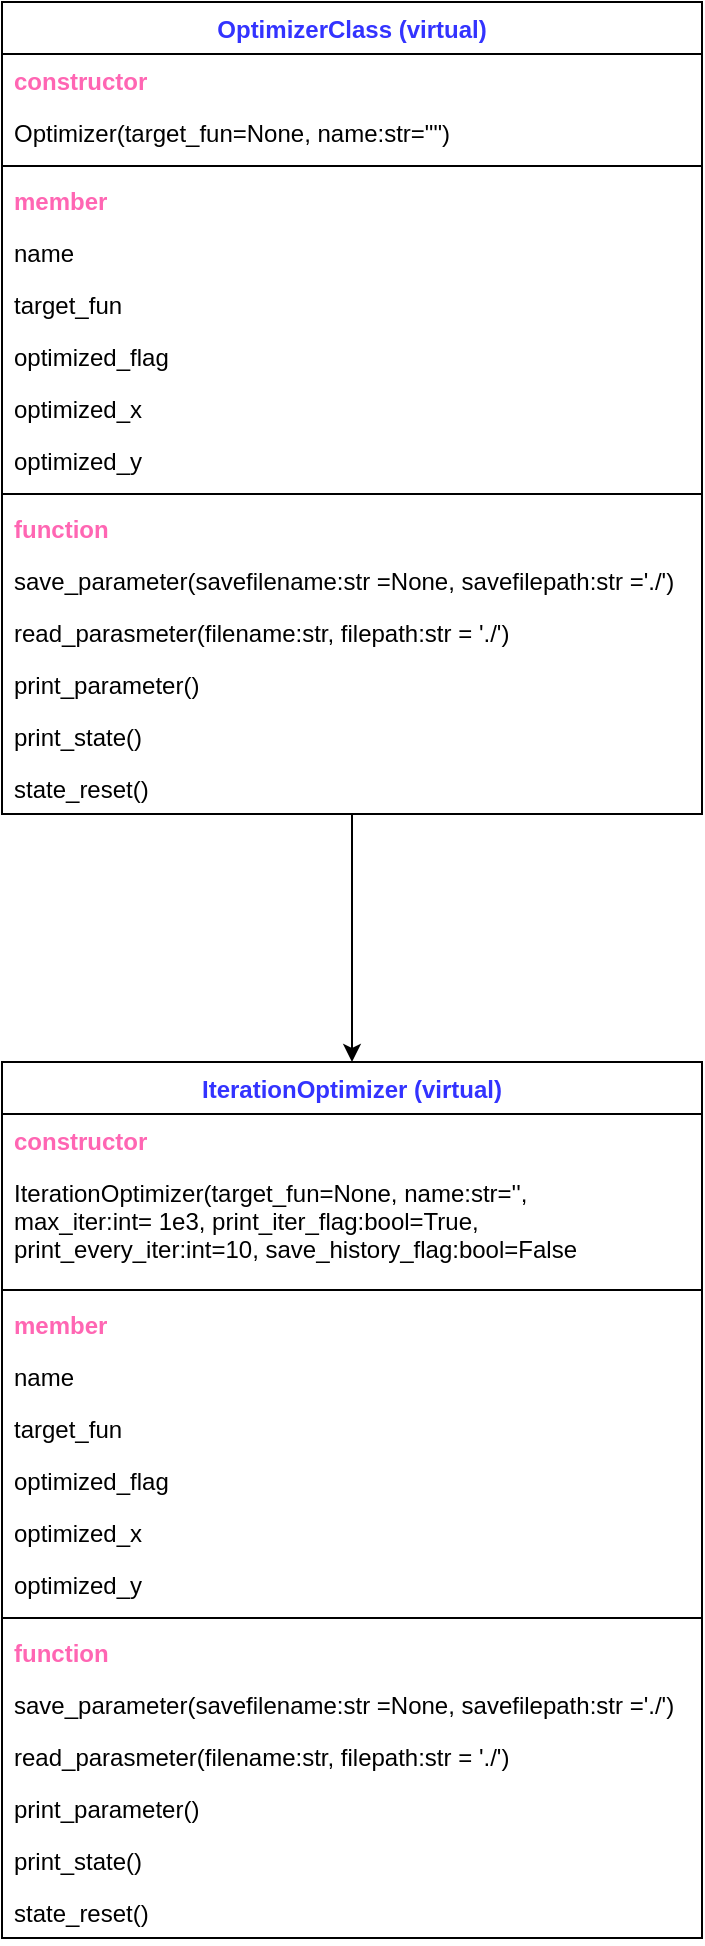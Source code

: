 <mxfile version="16.1.2" type="device"><diagram id="C5RBs43oDa-KdzZeNtuy" name="Page-1"><mxGraphModel dx="1731" dy="1260" grid="1" gridSize="10" guides="1" tooltips="1" connect="1" arrows="1" fold="1" page="1" pageScale="1" pageWidth="827" pageHeight="1169" math="0" shadow="0"><root><mxCell id="WIyWlLk6GJQsqaUBKTNV-0"/><mxCell id="WIyWlLk6GJQsqaUBKTNV-1" parent="WIyWlLk6GJQsqaUBKTNV-0"/><mxCell id="B1mhWNz9-cM9VulwQgAh-54" value="" style="edgeStyle=orthogonalEdgeStyle;rounded=0;orthogonalLoop=1;jettySize=auto;html=1;fontColor=#FF66B3;" edge="1" parent="WIyWlLk6GJQsqaUBKTNV-1" source="zkfFHV4jXpPFQw0GAbJ--0" target="B1mhWNz9-cM9VulwQgAh-37"><mxGeometry relative="1" as="geometry"/></mxCell><mxCell id="zkfFHV4jXpPFQw0GAbJ--0" value="OptimizerClass (virtual)" style="swimlane;fontStyle=1;align=center;verticalAlign=top;childLayout=stackLayout;horizontal=1;startSize=26;horizontalStack=0;resizeParent=1;resizeLast=0;collapsible=1;marginBottom=0;rounded=0;shadow=0;strokeWidth=1;fontColor=#3333FF;" parent="WIyWlLk6GJQsqaUBKTNV-1" vertex="1"><mxGeometry x="40" y="20" width="350" height="406" as="geometry"><mxRectangle x="170" y="50" width="160" height="26" as="alternateBounds"/></mxGeometry></mxCell><mxCell id="B1mhWNz9-cM9VulwQgAh-12" value="constructor" style="text;align=left;verticalAlign=top;spacingLeft=4;spacingRight=4;overflow=hidden;rotatable=0;points=[[0,0.5],[1,0.5]];portConstraint=eastwest;rounded=0;shadow=0;html=0;fontColor=#FF66B3;fontStyle=1" vertex="1" parent="zkfFHV4jXpPFQw0GAbJ--0"><mxGeometry y="26" width="350" height="26" as="geometry"/></mxCell><mxCell id="B1mhWNz9-cM9VulwQgAh-15" value="Optimizer(target_fun=None, name:str=&quot;&quot;)" style="text;align=left;verticalAlign=top;spacingLeft=4;spacingRight=4;overflow=hidden;rotatable=0;points=[[0,0.5],[1,0.5]];portConstraint=eastwest;rounded=0;shadow=0;html=0;" vertex="1" parent="zkfFHV4jXpPFQw0GAbJ--0"><mxGeometry y="52" width="350" height="26" as="geometry"/></mxCell><mxCell id="B1mhWNz9-cM9VulwQgAh-13" value="" style="line;html=1;strokeWidth=1;align=left;verticalAlign=middle;spacingTop=-1;spacingLeft=3;spacingRight=3;rotatable=0;labelPosition=right;points=[];portConstraint=eastwest;" vertex="1" parent="zkfFHV4jXpPFQw0GAbJ--0"><mxGeometry y="78" width="350" height="8" as="geometry"/></mxCell><mxCell id="B1mhWNz9-cM9VulwQgAh-10" value="member" style="text;align=left;verticalAlign=top;spacingLeft=4;spacingRight=4;overflow=hidden;rotatable=0;points=[[0,0.5],[1,0.5]];portConstraint=eastwest;rounded=0;shadow=0;html=0;fontColor=#FF66B3;fontStyle=1" vertex="1" parent="zkfFHV4jXpPFQw0GAbJ--0"><mxGeometry y="86" width="350" height="26" as="geometry"/></mxCell><mxCell id="zkfFHV4jXpPFQw0GAbJ--2" value="name" style="text;align=left;verticalAlign=top;spacingLeft=4;spacingRight=4;overflow=hidden;rotatable=0;points=[[0,0.5],[1,0.5]];portConstraint=eastwest;rounded=0;shadow=0;html=0;" parent="zkfFHV4jXpPFQw0GAbJ--0" vertex="1"><mxGeometry y="112" width="350" height="26" as="geometry"/></mxCell><mxCell id="zkfFHV4jXpPFQw0GAbJ--3" value="target_fun" style="text;align=left;verticalAlign=top;spacingLeft=4;spacingRight=4;overflow=hidden;rotatable=0;points=[[0,0.5],[1,0.5]];portConstraint=eastwest;rounded=0;shadow=0;html=0;" parent="zkfFHV4jXpPFQw0GAbJ--0" vertex="1"><mxGeometry y="138" width="350" height="26" as="geometry"/></mxCell><mxCell id="B1mhWNz9-cM9VulwQgAh-1" value="optimized_flag" style="text;align=left;verticalAlign=top;spacingLeft=4;spacingRight=4;overflow=hidden;rotatable=0;points=[[0,0.5],[1,0.5]];portConstraint=eastwest;" vertex="1" parent="zkfFHV4jXpPFQw0GAbJ--0"><mxGeometry y="164" width="350" height="26" as="geometry"/></mxCell><mxCell id="B1mhWNz9-cM9VulwQgAh-3" value="optimized_x" style="text;align=left;verticalAlign=top;spacingLeft=4;spacingRight=4;overflow=hidden;rotatable=0;points=[[0,0.5],[1,0.5]];portConstraint=eastwest;" vertex="1" parent="zkfFHV4jXpPFQw0GAbJ--0"><mxGeometry y="190" width="350" height="26" as="geometry"/></mxCell><mxCell id="B1mhWNz9-cM9VulwQgAh-2" value="optimized_y" style="text;align=left;verticalAlign=top;spacingLeft=4;spacingRight=4;overflow=hidden;rotatable=0;points=[[0,0.5],[1,0.5]];portConstraint=eastwest;" vertex="1" parent="zkfFHV4jXpPFQw0GAbJ--0"><mxGeometry y="216" width="350" height="26" as="geometry"/></mxCell><mxCell id="zkfFHV4jXpPFQw0GAbJ--4" value="" style="line;html=1;strokeWidth=1;align=left;verticalAlign=middle;spacingTop=-1;spacingLeft=3;spacingRight=3;rotatable=0;labelPosition=right;points=[];portConstraint=eastwest;" parent="zkfFHV4jXpPFQw0GAbJ--0" vertex="1"><mxGeometry y="242" width="350" height="8" as="geometry"/></mxCell><mxCell id="B1mhWNz9-cM9VulwQgAh-11" value="function" style="text;align=left;verticalAlign=top;spacingLeft=4;spacingRight=4;overflow=hidden;rotatable=0;points=[[0,0.5],[1,0.5]];portConstraint=eastwest;rounded=0;shadow=0;html=0;fontColor=#FF66B3;fontStyle=1" vertex="1" parent="zkfFHV4jXpPFQw0GAbJ--0"><mxGeometry y="250" width="350" height="26" as="geometry"/></mxCell><mxCell id="zkfFHV4jXpPFQw0GAbJ--5" value="save_parameter(savefilename:str =None, savefilepath:str ='./')&#10;&#10;" style="text;align=left;verticalAlign=top;spacingLeft=4;spacingRight=4;overflow=hidden;rotatable=0;points=[[0,0.5],[1,0.5]];portConstraint=eastwest;" parent="zkfFHV4jXpPFQw0GAbJ--0" vertex="1"><mxGeometry y="276" width="350" height="26" as="geometry"/></mxCell><mxCell id="B1mhWNz9-cM9VulwQgAh-7" value="read_parasmeter(filename:str, filepath:str = './')" style="text;align=left;verticalAlign=top;spacingLeft=4;spacingRight=4;overflow=hidden;rotatable=0;points=[[0,0.5],[1,0.5]];portConstraint=eastwest;" vertex="1" parent="zkfFHV4jXpPFQw0GAbJ--0"><mxGeometry y="302" width="350" height="26" as="geometry"/></mxCell><mxCell id="B1mhWNz9-cM9VulwQgAh-6" value="print_parameter()&#10;" style="text;align=left;verticalAlign=top;spacingLeft=4;spacingRight=4;overflow=hidden;rotatable=0;points=[[0,0.5],[1,0.5]];portConstraint=eastwest;" vertex="1" parent="zkfFHV4jXpPFQw0GAbJ--0"><mxGeometry y="328" width="350" height="26" as="geometry"/></mxCell><mxCell id="B1mhWNz9-cM9VulwQgAh-8" value="print_state()" style="text;align=left;verticalAlign=top;spacingLeft=4;spacingRight=4;overflow=hidden;rotatable=0;points=[[0,0.5],[1,0.5]];portConstraint=eastwest;" vertex="1" parent="zkfFHV4jXpPFQw0GAbJ--0"><mxGeometry y="354" width="350" height="26" as="geometry"/></mxCell><mxCell id="B1mhWNz9-cM9VulwQgAh-4" value="state_reset()" style="text;align=left;verticalAlign=top;spacingLeft=4;spacingRight=4;overflow=hidden;rotatable=0;points=[[0,0.5],[1,0.5]];portConstraint=eastwest;" vertex="1" parent="zkfFHV4jXpPFQw0GAbJ--0"><mxGeometry y="380" width="350" height="26" as="geometry"/></mxCell><mxCell id="B1mhWNz9-cM9VulwQgAh-37" value="IterationOptimizer (virtual)" style="swimlane;fontStyle=1;align=center;verticalAlign=top;childLayout=stackLayout;horizontal=1;startSize=26;horizontalStack=0;resizeParent=1;resizeLast=0;collapsible=1;marginBottom=0;rounded=0;shadow=0;strokeWidth=1;fontColor=#3333FF;" vertex="1" parent="WIyWlLk6GJQsqaUBKTNV-1"><mxGeometry x="40" y="550" width="350" height="438" as="geometry"><mxRectangle x="170" y="50" width="160" height="26" as="alternateBounds"/></mxGeometry></mxCell><mxCell id="B1mhWNz9-cM9VulwQgAh-38" value="constructor" style="text;align=left;verticalAlign=top;spacingLeft=4;spacingRight=4;overflow=hidden;rotatable=0;points=[[0,0.5],[1,0.5]];portConstraint=eastwest;rounded=0;shadow=0;html=0;fontColor=#FF66B3;fontStyle=1" vertex="1" parent="B1mhWNz9-cM9VulwQgAh-37"><mxGeometry y="26" width="350" height="26" as="geometry"/></mxCell><mxCell id="B1mhWNz9-cM9VulwQgAh-39" value="IterationOptimizer(target_fun=None, name:str='', &#10;max_iter:int= 1e3, print_iter_flag:bool=True, &#10;                 print_every_iter:int=10, save_history_flag:bool=False" style="text;align=left;verticalAlign=top;spacingLeft=4;spacingRight=4;overflow=hidden;rotatable=0;points=[[0,0.5],[1,0.5]];portConstraint=eastwest;rounded=0;shadow=0;html=0;" vertex="1" parent="B1mhWNz9-cM9VulwQgAh-37"><mxGeometry y="52" width="350" height="58" as="geometry"/></mxCell><mxCell id="B1mhWNz9-cM9VulwQgAh-40" value="" style="line;html=1;strokeWidth=1;align=left;verticalAlign=middle;spacingTop=-1;spacingLeft=3;spacingRight=3;rotatable=0;labelPosition=right;points=[];portConstraint=eastwest;" vertex="1" parent="B1mhWNz9-cM9VulwQgAh-37"><mxGeometry y="110" width="350" height="8" as="geometry"/></mxCell><mxCell id="B1mhWNz9-cM9VulwQgAh-41" value="member" style="text;align=left;verticalAlign=top;spacingLeft=4;spacingRight=4;overflow=hidden;rotatable=0;points=[[0,0.5],[1,0.5]];portConstraint=eastwest;rounded=0;shadow=0;html=0;fontColor=#FF66B3;fontStyle=1" vertex="1" parent="B1mhWNz9-cM9VulwQgAh-37"><mxGeometry y="118" width="350" height="26" as="geometry"/></mxCell><mxCell id="B1mhWNz9-cM9VulwQgAh-42" value="name" style="text;align=left;verticalAlign=top;spacingLeft=4;spacingRight=4;overflow=hidden;rotatable=0;points=[[0,0.5],[1,0.5]];portConstraint=eastwest;rounded=0;shadow=0;html=0;" vertex="1" parent="B1mhWNz9-cM9VulwQgAh-37"><mxGeometry y="144" width="350" height="26" as="geometry"/></mxCell><mxCell id="B1mhWNz9-cM9VulwQgAh-43" value="target_fun" style="text;align=left;verticalAlign=top;spacingLeft=4;spacingRight=4;overflow=hidden;rotatable=0;points=[[0,0.5],[1,0.5]];portConstraint=eastwest;rounded=0;shadow=0;html=0;" vertex="1" parent="B1mhWNz9-cM9VulwQgAh-37"><mxGeometry y="170" width="350" height="26" as="geometry"/></mxCell><mxCell id="B1mhWNz9-cM9VulwQgAh-44" value="optimized_flag" style="text;align=left;verticalAlign=top;spacingLeft=4;spacingRight=4;overflow=hidden;rotatable=0;points=[[0,0.5],[1,0.5]];portConstraint=eastwest;" vertex="1" parent="B1mhWNz9-cM9VulwQgAh-37"><mxGeometry y="196" width="350" height="26" as="geometry"/></mxCell><mxCell id="B1mhWNz9-cM9VulwQgAh-45" value="optimized_x" style="text;align=left;verticalAlign=top;spacingLeft=4;spacingRight=4;overflow=hidden;rotatable=0;points=[[0,0.5],[1,0.5]];portConstraint=eastwest;" vertex="1" parent="B1mhWNz9-cM9VulwQgAh-37"><mxGeometry y="222" width="350" height="26" as="geometry"/></mxCell><mxCell id="B1mhWNz9-cM9VulwQgAh-46" value="optimized_y" style="text;align=left;verticalAlign=top;spacingLeft=4;spacingRight=4;overflow=hidden;rotatable=0;points=[[0,0.5],[1,0.5]];portConstraint=eastwest;" vertex="1" parent="B1mhWNz9-cM9VulwQgAh-37"><mxGeometry y="248" width="350" height="26" as="geometry"/></mxCell><mxCell id="B1mhWNz9-cM9VulwQgAh-47" value="" style="line;html=1;strokeWidth=1;align=left;verticalAlign=middle;spacingTop=-1;spacingLeft=3;spacingRight=3;rotatable=0;labelPosition=right;points=[];portConstraint=eastwest;" vertex="1" parent="B1mhWNz9-cM9VulwQgAh-37"><mxGeometry y="274" width="350" height="8" as="geometry"/></mxCell><mxCell id="B1mhWNz9-cM9VulwQgAh-48" value="function" style="text;align=left;verticalAlign=top;spacingLeft=4;spacingRight=4;overflow=hidden;rotatable=0;points=[[0,0.5],[1,0.5]];portConstraint=eastwest;rounded=0;shadow=0;html=0;fontColor=#FF66B3;fontStyle=1" vertex="1" parent="B1mhWNz9-cM9VulwQgAh-37"><mxGeometry y="282" width="350" height="26" as="geometry"/></mxCell><mxCell id="B1mhWNz9-cM9VulwQgAh-49" value="save_parameter(savefilename:str =None, savefilepath:str ='./')&#10;&#10;" style="text;align=left;verticalAlign=top;spacingLeft=4;spacingRight=4;overflow=hidden;rotatable=0;points=[[0,0.5],[1,0.5]];portConstraint=eastwest;" vertex="1" parent="B1mhWNz9-cM9VulwQgAh-37"><mxGeometry y="308" width="350" height="26" as="geometry"/></mxCell><mxCell id="B1mhWNz9-cM9VulwQgAh-50" value="read_parasmeter(filename:str, filepath:str = './')" style="text;align=left;verticalAlign=top;spacingLeft=4;spacingRight=4;overflow=hidden;rotatable=0;points=[[0,0.5],[1,0.5]];portConstraint=eastwest;" vertex="1" parent="B1mhWNz9-cM9VulwQgAh-37"><mxGeometry y="334" width="350" height="26" as="geometry"/></mxCell><mxCell id="B1mhWNz9-cM9VulwQgAh-51" value="print_parameter()&#10;" style="text;align=left;verticalAlign=top;spacingLeft=4;spacingRight=4;overflow=hidden;rotatable=0;points=[[0,0.5],[1,0.5]];portConstraint=eastwest;" vertex="1" parent="B1mhWNz9-cM9VulwQgAh-37"><mxGeometry y="360" width="350" height="26" as="geometry"/></mxCell><mxCell id="B1mhWNz9-cM9VulwQgAh-52" value="print_state()" style="text;align=left;verticalAlign=top;spacingLeft=4;spacingRight=4;overflow=hidden;rotatable=0;points=[[0,0.5],[1,0.5]];portConstraint=eastwest;" vertex="1" parent="B1mhWNz9-cM9VulwQgAh-37"><mxGeometry y="386" width="350" height="26" as="geometry"/></mxCell><mxCell id="B1mhWNz9-cM9VulwQgAh-53" value="state_reset()" style="text;align=left;verticalAlign=top;spacingLeft=4;spacingRight=4;overflow=hidden;rotatable=0;points=[[0,0.5],[1,0.5]];portConstraint=eastwest;" vertex="1" parent="B1mhWNz9-cM9VulwQgAh-37"><mxGeometry y="412" width="350" height="26" as="geometry"/></mxCell></root></mxGraphModel></diagram></mxfile>